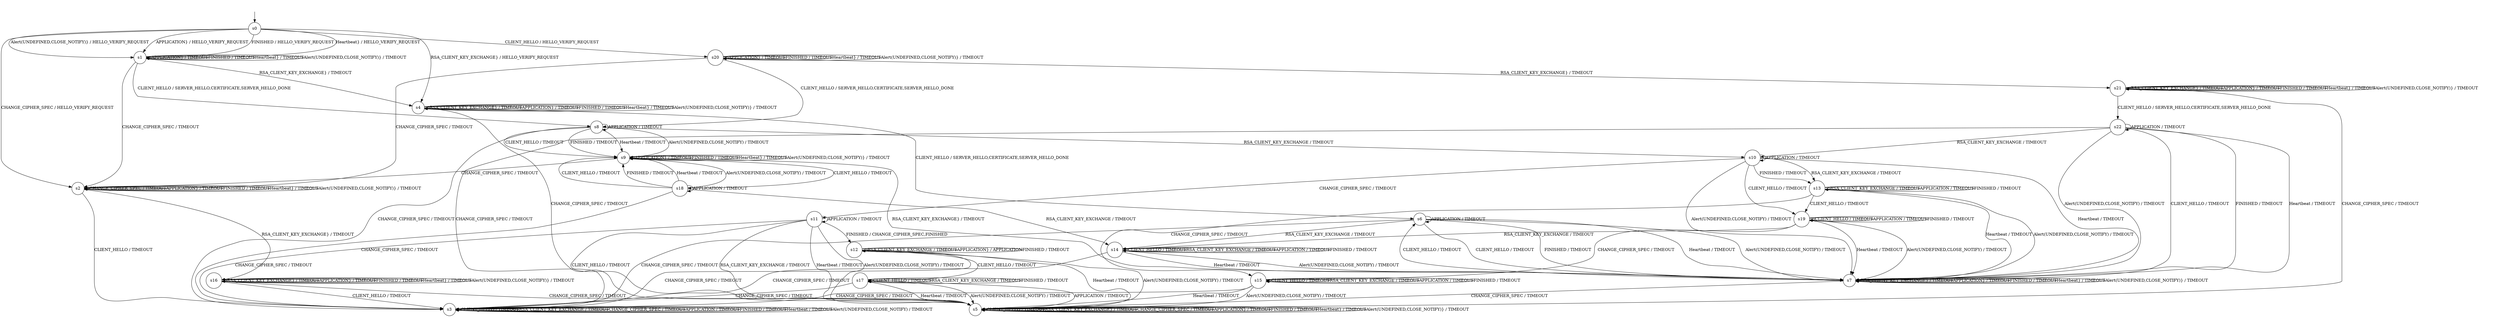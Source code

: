 digraph g {
__start0 [label="" shape="none"];

	s0 [shape="circle" label="s0"];
	s1 [shape="circle" label="s1"];
	s2 [shape="circle" label="s2"];
	s3 [shape="circle" label="s3"];
	s4 [shape="circle" label="s4"];
	s5 [shape="circle" label="s5"];
	s6 [shape="circle" label="s6"];
	s7 [shape="circle" label="s7"];
	s8 [shape="circle" label="s8"];
	s9 [shape="circle" label="s9"];
	s10 [shape="circle" label="s10"];
	s11 [shape="circle" label="s11"];
	s12 [shape="circle" label="s12"];
	s13 [shape="circle" label="s13"];
	s14 [shape="circle" label="s14"];
	s15 [shape="circle" label="s15"];
	s16 [shape="circle" label="s16"];
	s17 [shape="circle" label="s17"];
	s18 [shape="circle" label="s18"];
	s19 [shape="circle" label="s19"];
	s20 [shape="circle" label="s20"];
	s21 [shape="circle" label="s21"];
	s22 [shape="circle" label="s22"];
	s0 -> s20 [label="CLIENT_HELLO / HELLO_VERIFY_REQUEST"];
	s0 -> s4 [label="RSA_CLIENT_KEY_EXCHANGE} / HELLO_VERIFY_REQUEST"];
	s0 -> s2 [label="CHANGE_CIPHER_SPEC / HELLO_VERIFY_REQUEST"];
	s0 -> s1 [label="APPLICATION} / HELLO_VERIFY_REQUEST"];
	s0 -> s1 [label="FINISHED / HELLO_VERIFY_REQUEST"];
	s0 -> s1 [label="Heartbeat} / HELLO_VERIFY_REQUEST"];
	s0 -> s1 [label="Alert(UNDEFINED,CLOSE_NOTIFY)} / HELLO_VERIFY_REQUEST"];
	s1 -> s8 [label="CLIENT_HELLO / SERVER_HELLO,CERTIFICATE,SERVER_HELLO_DONE"];
	s1 -> s4 [label="RSA_CLIENT_KEY_EXCHANGE} / TIMEOUT"];
	s1 -> s2 [label="CHANGE_CIPHER_SPEC / TIMEOUT"];
	s1 -> s1 [label="APPLICATION} / TIMEOUT"];
	s1 -> s1 [label="FINISHED / TIMEOUT"];
	s1 -> s1 [label="Heartbeat} / TIMEOUT"];
	s1 -> s1 [label="Alert(UNDEFINED,CLOSE_NOTIFY)} / TIMEOUT"];
	s2 -> s3 [label="CLIENT_HELLO / TIMEOUT"];
	s2 -> s16 [label="RSA_CLIENT_KEY_EXCHANGE} / TIMEOUT"];
	s2 -> s2 [label="CHANGE_CIPHER_SPEC / TIMEOUT"];
	s2 -> s2 [label="APPLICATION} / TIMEOUT"];
	s2 -> s2 [label="FINISHED / TIMEOUT"];
	s2 -> s2 [label="Heartbeat} / TIMEOUT"];
	s2 -> s2 [label="Alert(UNDEFINED,CLOSE_NOTIFY)} / TIMEOUT"];
	s3 -> s3 [label="CLIENT_HELLO / TIMEOUT"];
	s3 -> s3 [label="RSA_CLIENT_KEY_EXCHANGE / TIMEOUT"];
	s3 -> s3 [label="CHANGE_CIPHER_SPEC / TIMEOUT"];
	s3 -> s3 [label="APPLICATION / TIMEOUT"];
	s3 -> s3 [label="FINISHED / TIMEOUT"];
	s3 -> s3 [label="Heartbeat / TIMEOUT"];
	s3 -> s3 [label="Alert(UNDEFINED,CLOSE_NOTIFY) / TIMEOUT"];
	s4 -> s6 [label="CLIENT_HELLO / SERVER_HELLO,CERTIFICATE,SERVER_HELLO_DONE"];
	s4 -> s4 [label="RSA_CLIENT_KEY_EXCHANGE} / TIMEOUT"];
	s4 -> s5 [label="CHANGE_CIPHER_SPEC / TIMEOUT"];
	s4 -> s4 [label="APPLICATION} / TIMEOUT"];
	s4 -> s4 [label="FINISHED / TIMEOUT"];
	s4 -> s4 [label="Heartbeat} / TIMEOUT"];
	s4 -> s4 [label="Alert(UNDEFINED,CLOSE_NOTIFY)} / TIMEOUT"];
	s5 -> s5 [label="CLIENT_HELLO / TIMEOUT"];
	s5 -> s5 [label="RSA_CLIENT_KEY_EXCHANGE} / TIMEOUT"];
	s5 -> s5 [label="CHANGE_CIPHER_SPEC / TIMEOUT"];
	s5 -> s5 [label="APPLICATION} / TIMEOUT"];
	s5 -> s5 [label="FINISHED / TIMEOUT"];
	s5 -> s5 [label="Heartbeat} / TIMEOUT"];
	s5 -> s5 [label="Alert(UNDEFINED,CLOSE_NOTIFY)} / TIMEOUT"];
	s6 -> s7 [label="CLIENT_HELLO / TIMEOUT"];
	s6 -> s14 [label="RSA_CLIENT_KEY_EXCHANGE / TIMEOUT"];
	s6 -> s3 [label="CHANGE_CIPHER_SPEC / TIMEOUT"];
	s6 -> s6 [label="APPLICATION / TIMEOUT"];
	s6 -> s7 [label="FINISHED / TIMEOUT"];
	s6 -> s7 [label="Heartbeat / TIMEOUT"];
	s6 -> s7 [label="Alert(UNDEFINED,CLOSE_NOTIFY) / TIMEOUT"];
	s7 -> s6 [label="CLIENT_HELLO / TIMEOUT"];
	s7 -> s7 [label="RSA_CLIENT_KEY_EXCHANGE} / TIMEOUT"];
	s7 -> s5 [label="CHANGE_CIPHER_SPEC / TIMEOUT"];
	s7 -> s7 [label="APPLICATION} / TIMEOUT"];
	s7 -> s7 [label="FINISHED / TIMEOUT"];
	s7 -> s7 [label="Heartbeat} / TIMEOUT"];
	s7 -> s7 [label="Alert(UNDEFINED,CLOSE_NOTIFY)} / TIMEOUT"];
	s8 -> s9 [label="CLIENT_HELLO / TIMEOUT"];
	s8 -> s10 [label="RSA_CLIENT_KEY_EXCHANGE / TIMEOUT"];
	s8 -> s3 [label="CHANGE_CIPHER_SPEC / TIMEOUT"];
	s8 -> s8 [label="APPLICATION / TIMEOUT"];
	s8 -> s9 [label="FINISHED / TIMEOUT"];
	s8 -> s9 [label="Heartbeat / TIMEOUT"];
	s8 -> s9 [label="Alert(UNDEFINED,CLOSE_NOTIFY) / TIMEOUT"];
	s9 -> s18 [label="CLIENT_HELLO / TIMEOUT"];
	s9 -> s7 [label="RSA_CLIENT_KEY_EXCHANGE} / TIMEOUT"];
	s9 -> s2 [label="CHANGE_CIPHER_SPEC / TIMEOUT"];
	s9 -> s9 [label="APPLICATION} / TIMEOUT"];
	s9 -> s9 [label="FINISHED / TIMEOUT"];
	s9 -> s9 [label="Heartbeat} / TIMEOUT"];
	s9 -> s9 [label="Alert(UNDEFINED,CLOSE_NOTIFY)} / TIMEOUT"];
	s10 -> s19 [label="CLIENT_HELLO / TIMEOUT"];
	s10 -> s13 [label="RSA_CLIENT_KEY_EXCHANGE / TIMEOUT"];
	s10 -> s11 [label="CHANGE_CIPHER_SPEC / TIMEOUT"];
	s10 -> s10 [label="APPLICATION / TIMEOUT"];
	s10 -> s13 [label="FINISHED / TIMEOUT"];
	s10 -> s7 [label="Heartbeat / TIMEOUT"];
	s10 -> s7 [label="Alert(UNDEFINED,CLOSE_NOTIFY) / TIMEOUT"];
	s11 -> s5 [label="CLIENT_HELLO / TIMEOUT"];
	s11 -> s5 [label="RSA_CLIENT_KEY_EXCHANGE / TIMEOUT"];
	s11 -> s3 [label="CHANGE_CIPHER_SPEC / TIMEOUT"];
	s11 -> s11 [label="APPLICATION / TIMEOUT"];
	s11 -> s12 [label="FINISHED / CHANGE_CIPHER_SPEC,FINISHED"];
	s11 -> s5 [label="Heartbeat / TIMEOUT"];
	s11 -> s5 [label="Alert(UNDEFINED,CLOSE_NOTIFY) / TIMEOUT"];
	s12 -> s17 [label="CLIENT_HELLO / TIMEOUT"];
	s12 -> s12 [label="RSA_CLIENT_KEY_EXCHANGE / TIMEOUT"];
	s12 -> s3 [label="CHANGE_CIPHER_SPEC / TIMEOUT"];
	s12 -> s12 [label="APPLICATION} / APPLICATION"];
	s12 -> s12 [label="FINISHED / TIMEOUT"];
	s12 -> s5 [label="Heartbeat / TIMEOUT"];
	s12 -> s5 [label="Alert(UNDEFINED,CLOSE_NOTIFY) / TIMEOUT"];
	s13 -> s19 [label="CLIENT_HELLO / TIMEOUT"];
	s13 -> s13 [label="RSA_CLIENT_KEY_EXCHANGE / TIMEOUT"];
	s13 -> s15 [label="CHANGE_CIPHER_SPEC / TIMEOUT"];
	s13 -> s13 [label="APPLICATION / TIMEOUT"];
	s13 -> s13 [label="FINISHED / TIMEOUT"];
	s13 -> s7 [label="Heartbeat / TIMEOUT"];
	s13 -> s7 [label="Alert(UNDEFINED,CLOSE_NOTIFY) / TIMEOUT"];
	s14 -> s14 [label="CLIENT_HELLO / TIMEOUT"];
	s14 -> s14 [label="RSA_CLIENT_KEY_EXCHANGE / TIMEOUT"];
	s14 -> s3 [label="CHANGE_CIPHER_SPEC / TIMEOUT"];
	s14 -> s14 [label="APPLICATION / TIMEOUT"];
	s14 -> s14 [label="FINISHED / TIMEOUT"];
	s14 -> s7 [label="Heartbeat / TIMEOUT"];
	s14 -> s7 [label="Alert(UNDEFINED,CLOSE_NOTIFY) / TIMEOUT"];
	s15 -> s15 [label="CLIENT_HELLO / TIMEOUT"];
	s15 -> s15 [label="RSA_CLIENT_KEY_EXCHANGE / TIMEOUT"];
	s15 -> s3 [label="CHANGE_CIPHER_SPEC / TIMEOUT"];
	s15 -> s15 [label="APPLICATION / TIMEOUT"];
	s15 -> s15 [label="FINISHED / TIMEOUT"];
	s15 -> s5 [label="Heartbeat / TIMEOUT"];
	s15 -> s5 [label="Alert(UNDEFINED,CLOSE_NOTIFY) / TIMEOUT"];
	s16 -> s3 [label="CLIENT_HELLO / TIMEOUT"];
	s16 -> s16 [label="RSA_CLIENT_KEY_EXCHANGE} / TIMEOUT"];
	s16 -> s5 [label="CHANGE_CIPHER_SPEC / TIMEOUT"];
	s16 -> s16 [label="APPLICATION} / TIMEOUT"];
	s16 -> s16 [label="FINISHED / TIMEOUT"];
	s16 -> s16 [label="Heartbeat} / TIMEOUT"];
	s16 -> s16 [label="Alert(UNDEFINED,CLOSE_NOTIFY)} / TIMEOUT"];
	s17 -> s17 [label="CLIENT_HELLO / TIMEOUT"];
	s17 -> s17 [label="RSA_CLIENT_KEY_EXCHANGE / TIMEOUT"];
	s17 -> s3 [label="CHANGE_CIPHER_SPEC / TIMEOUT"];
	s17 -> s5 [label="APPLICATION / TIMEOUT"];
	s17 -> s17 [label="FINISHED / TIMEOUT"];
	s17 -> s5 [label="Heartbeat / TIMEOUT"];
	s17 -> s5 [label="Alert(UNDEFINED,CLOSE_NOTIFY) / TIMEOUT"];
	s18 -> s9 [label="CLIENT_HELLO / TIMEOUT"];
	s18 -> s14 [label="RSA_CLIENT_KEY_EXCHANGE / TIMEOUT"];
	s18 -> s3 [label="CHANGE_CIPHER_SPEC / TIMEOUT"];
	s18 -> s18 [label="APPLICATION / TIMEOUT"];
	s18 -> s9 [label="FINISHED / TIMEOUT"];
	s18 -> s9 [label="Heartbeat / TIMEOUT"];
	s18 -> s9 [label="Alert(UNDEFINED,CLOSE_NOTIFY) / TIMEOUT"];
	s19 -> s19 [label="CLIENT_HELLO / TIMEOUT"];
	s19 -> s14 [label="RSA_CLIENT_KEY_EXCHANGE / TIMEOUT"];
	s19 -> s15 [label="CHANGE_CIPHER_SPEC / TIMEOUT"];
	s19 -> s19 [label="APPLICATION / TIMEOUT"];
	s19 -> s19 [label="FINISHED / TIMEOUT"];
	s19 -> s7 [label="Heartbeat / TIMEOUT"];
	s19 -> s7 [label="Alert(UNDEFINED,CLOSE_NOTIFY) / TIMEOUT"];
	s20 -> s8 [label="CLIENT_HELLO / SERVER_HELLO,CERTIFICATE,SERVER_HELLO_DONE"];
	s20 -> s21 [label="RSA_CLIENT_KEY_EXCHANGE} / TIMEOUT"];
	s20 -> s2 [label="CHANGE_CIPHER_SPEC / TIMEOUT"];
	s20 -> s20 [label="APPLICATION} / TIMEOUT"];
	s20 -> s20 [label="FINISHED / TIMEOUT"];
	s20 -> s20 [label="Heartbeat} / TIMEOUT"];
	s20 -> s20 [label="Alert(UNDEFINED,CLOSE_NOTIFY)} / TIMEOUT"];
	s21 -> s22 [label="CLIENT_HELLO / SERVER_HELLO,CERTIFICATE,SERVER_HELLO_DONE"];
	s21 -> s21 [label="RSA_CLIENT_KEY_EXCHANGE} / TIMEOUT"];
	s21 -> s5 [label="CHANGE_CIPHER_SPEC / TIMEOUT"];
	s21 -> s21 [label="APPLICATION} / TIMEOUT"];
	s21 -> s21 [label="FINISHED / TIMEOUT"];
	s21 -> s21 [label="Heartbeat} / TIMEOUT"];
	s21 -> s21 [label="Alert(UNDEFINED,CLOSE_NOTIFY)} / TIMEOUT"];
	s22 -> s7 [label="CLIENT_HELLO / TIMEOUT"];
	s22 -> s10 [label="RSA_CLIENT_KEY_EXCHANGE / TIMEOUT"];
	s22 -> s3 [label="CHANGE_CIPHER_SPEC / TIMEOUT"];
	s22 -> s22 [label="APPLICATION / TIMEOUT"];
	s22 -> s7 [label="FINISHED / TIMEOUT"];
	s22 -> s7 [label="Heartbeat / TIMEOUT"];
	s22 -> s7 [label="Alert(UNDEFINED,CLOSE_NOTIFY) / TIMEOUT"];

__start0 -> s0;
}
